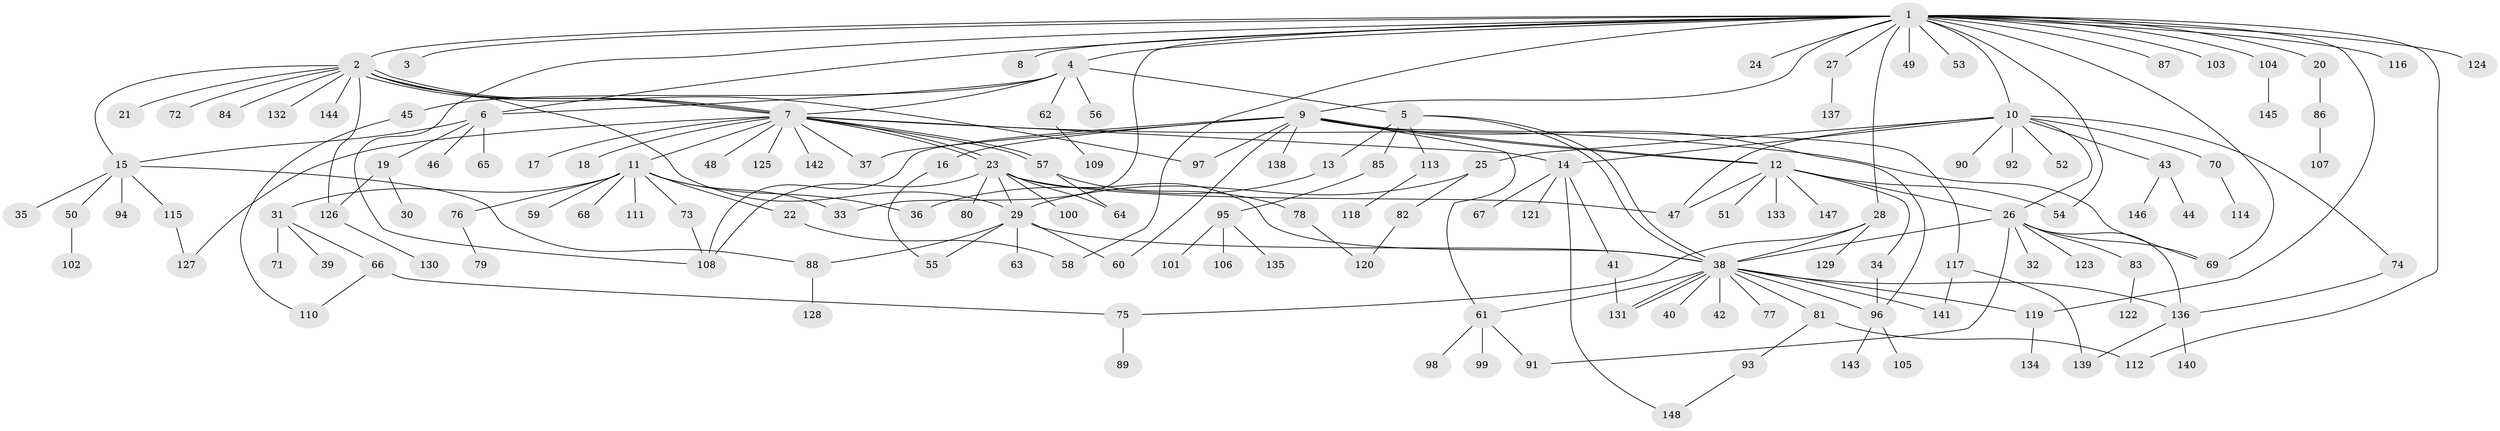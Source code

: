 // coarse degree distribution, {1: 0.8918918918918919, 2: 0.04054054054054054, 18: 0.013513513513513514, 23: 0.013513513513513514, 27: 0.013513513513513514, 8: 0.013513513513513514, 10: 0.013513513513513514}
// Generated by graph-tools (version 1.1) at 2025/50/03/04/25 21:50:21]
// undirected, 148 vertices, 199 edges
graph export_dot {
graph [start="1"]
  node [color=gray90,style=filled];
  1;
  2;
  3;
  4;
  5;
  6;
  7;
  8;
  9;
  10;
  11;
  12;
  13;
  14;
  15;
  16;
  17;
  18;
  19;
  20;
  21;
  22;
  23;
  24;
  25;
  26;
  27;
  28;
  29;
  30;
  31;
  32;
  33;
  34;
  35;
  36;
  37;
  38;
  39;
  40;
  41;
  42;
  43;
  44;
  45;
  46;
  47;
  48;
  49;
  50;
  51;
  52;
  53;
  54;
  55;
  56;
  57;
  58;
  59;
  60;
  61;
  62;
  63;
  64;
  65;
  66;
  67;
  68;
  69;
  70;
  71;
  72;
  73;
  74;
  75;
  76;
  77;
  78;
  79;
  80;
  81;
  82;
  83;
  84;
  85;
  86;
  87;
  88;
  89;
  90;
  91;
  92;
  93;
  94;
  95;
  96;
  97;
  98;
  99;
  100;
  101;
  102;
  103;
  104;
  105;
  106;
  107;
  108;
  109;
  110;
  111;
  112;
  113;
  114;
  115;
  116;
  117;
  118;
  119;
  120;
  121;
  122;
  123;
  124;
  125;
  126;
  127;
  128;
  129;
  130;
  131;
  132;
  133;
  134;
  135;
  136;
  137;
  138;
  139;
  140;
  141;
  142;
  143;
  144;
  145;
  146;
  147;
  148;
  1 -- 2;
  1 -- 3;
  1 -- 4;
  1 -- 6;
  1 -- 8;
  1 -- 9;
  1 -- 10;
  1 -- 20;
  1 -- 24;
  1 -- 27;
  1 -- 28;
  1 -- 33;
  1 -- 49;
  1 -- 53;
  1 -- 54;
  1 -- 58;
  1 -- 69;
  1 -- 87;
  1 -- 103;
  1 -- 104;
  1 -- 108;
  1 -- 112;
  1 -- 116;
  1 -- 119;
  1 -- 124;
  2 -- 7;
  2 -- 7;
  2 -- 7;
  2 -- 15;
  2 -- 21;
  2 -- 29;
  2 -- 72;
  2 -- 84;
  2 -- 97;
  2 -- 126;
  2 -- 132;
  2 -- 144;
  4 -- 5;
  4 -- 6;
  4 -- 7;
  4 -- 45;
  4 -- 56;
  4 -- 62;
  5 -- 13;
  5 -- 38;
  5 -- 38;
  5 -- 85;
  5 -- 113;
  6 -- 15;
  6 -- 19;
  6 -- 46;
  6 -- 65;
  7 -- 11;
  7 -- 14;
  7 -- 17;
  7 -- 18;
  7 -- 23;
  7 -- 23;
  7 -- 37;
  7 -- 48;
  7 -- 57;
  7 -- 57;
  7 -- 69;
  7 -- 125;
  7 -- 127;
  7 -- 142;
  9 -- 12;
  9 -- 12;
  9 -- 16;
  9 -- 37;
  9 -- 60;
  9 -- 61;
  9 -- 96;
  9 -- 97;
  9 -- 108;
  9 -- 117;
  9 -- 138;
  10 -- 14;
  10 -- 25;
  10 -- 26;
  10 -- 43;
  10 -- 47;
  10 -- 52;
  10 -- 70;
  10 -- 74;
  10 -- 90;
  10 -- 92;
  11 -- 22;
  11 -- 31;
  11 -- 33;
  11 -- 36;
  11 -- 59;
  11 -- 68;
  11 -- 73;
  11 -- 76;
  11 -- 111;
  12 -- 26;
  12 -- 34;
  12 -- 47;
  12 -- 51;
  12 -- 54;
  12 -- 133;
  12 -- 147;
  13 -- 36;
  14 -- 41;
  14 -- 67;
  14 -- 121;
  14 -- 148;
  15 -- 35;
  15 -- 50;
  15 -- 88;
  15 -- 94;
  15 -- 115;
  16 -- 55;
  19 -- 30;
  19 -- 126;
  20 -- 86;
  22 -- 58;
  23 -- 29;
  23 -- 38;
  23 -- 47;
  23 -- 64;
  23 -- 80;
  23 -- 100;
  23 -- 108;
  25 -- 29;
  25 -- 82;
  26 -- 32;
  26 -- 38;
  26 -- 69;
  26 -- 83;
  26 -- 91;
  26 -- 123;
  26 -- 136;
  27 -- 137;
  28 -- 38;
  28 -- 75;
  28 -- 129;
  29 -- 38;
  29 -- 55;
  29 -- 60;
  29 -- 63;
  29 -- 88;
  31 -- 39;
  31 -- 66;
  31 -- 71;
  34 -- 96;
  38 -- 40;
  38 -- 42;
  38 -- 61;
  38 -- 77;
  38 -- 81;
  38 -- 96;
  38 -- 119;
  38 -- 131;
  38 -- 131;
  38 -- 136;
  38 -- 141;
  41 -- 131;
  43 -- 44;
  43 -- 146;
  45 -- 110;
  50 -- 102;
  57 -- 64;
  57 -- 78;
  61 -- 91;
  61 -- 98;
  61 -- 99;
  62 -- 109;
  66 -- 75;
  66 -- 110;
  70 -- 114;
  73 -- 108;
  74 -- 136;
  75 -- 89;
  76 -- 79;
  78 -- 120;
  81 -- 93;
  81 -- 112;
  82 -- 120;
  83 -- 122;
  85 -- 95;
  86 -- 107;
  88 -- 128;
  93 -- 148;
  95 -- 101;
  95 -- 106;
  95 -- 135;
  96 -- 105;
  96 -- 143;
  104 -- 145;
  113 -- 118;
  115 -- 127;
  117 -- 139;
  117 -- 141;
  119 -- 134;
  126 -- 130;
  136 -- 139;
  136 -- 140;
}
